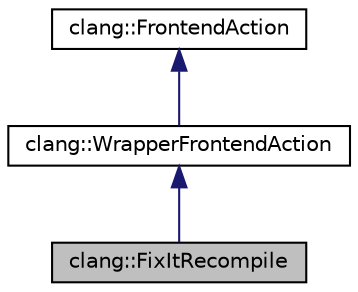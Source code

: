 digraph "clang::FixItRecompile"
{
 // LATEX_PDF_SIZE
  bgcolor="transparent";
  edge [fontname="Helvetica",fontsize="10",labelfontname="Helvetica",labelfontsize="10"];
  node [fontname="Helvetica",fontsize="10",shape=record];
  Node1 [label="clang::FixItRecompile",height=0.2,width=0.4,color="black", fillcolor="grey75", style="filled", fontcolor="black",tooltip="Emits changes to temporary files and uses them for the original frontend action."];
  Node2 -> Node1 [dir="back",color="midnightblue",fontsize="10",style="solid",fontname="Helvetica"];
  Node2 [label="clang::WrapperFrontendAction",height=0.2,width=0.4,color="black",URL="$classclang_1_1WrapperFrontendAction.html",tooltip="A frontend action which simply wraps some other runtime-specified frontend action."];
  Node3 -> Node2 [dir="back",color="midnightblue",fontsize="10",style="solid",fontname="Helvetica"];
  Node3 [label="clang::FrontendAction",height=0.2,width=0.4,color="black",URL="$classclang_1_1FrontendAction.html",tooltip="Abstract base class for actions which can be performed by the frontend."];
}
